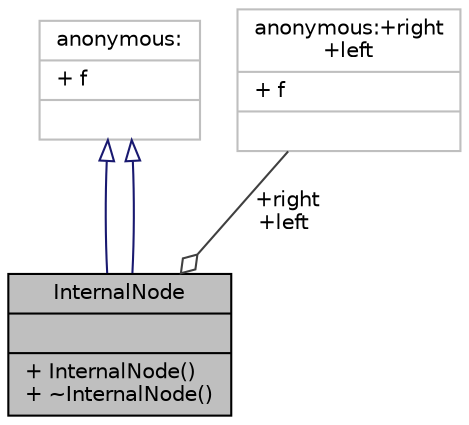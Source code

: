 digraph "InternalNode"
{
 // INTERACTIVE_SVG=YES
  bgcolor="transparent";
  edge [fontname="Helvetica",fontsize="10",labelfontname="Helvetica",labelfontsize="10"];
  node [fontname="Helvetica",fontsize="10",shape=record];
  Node1 [label="{InternalNode\n||+ InternalNode()\l+ ~InternalNode()\l}",height=0.2,width=0.4,color="black", fillcolor="grey75", style="filled", fontcolor="black"];
  Node2 -> Node1 [dir="back",color="midnightblue",fontsize="10",style="solid",arrowtail="onormal",fontname="Helvetica"];
  Node2 [label="{anonymous:\n|+ f\l|}",height=0.2,width=0.4,color="grey75"];
  Node2 -> Node1 [dir="back",color="midnightblue",fontsize="10",style="solid",arrowtail="onormal",fontname="Helvetica"];
  Node3 -> Node1 [color="grey25",fontsize="10",style="solid",label=" +right\n+left" ,arrowhead="odiamond",fontname="Helvetica"];
  Node3 [label="{anonymous:+right\n+left\n|+ f\l|}",height=0.2,width=0.4,color="grey75"];
}
